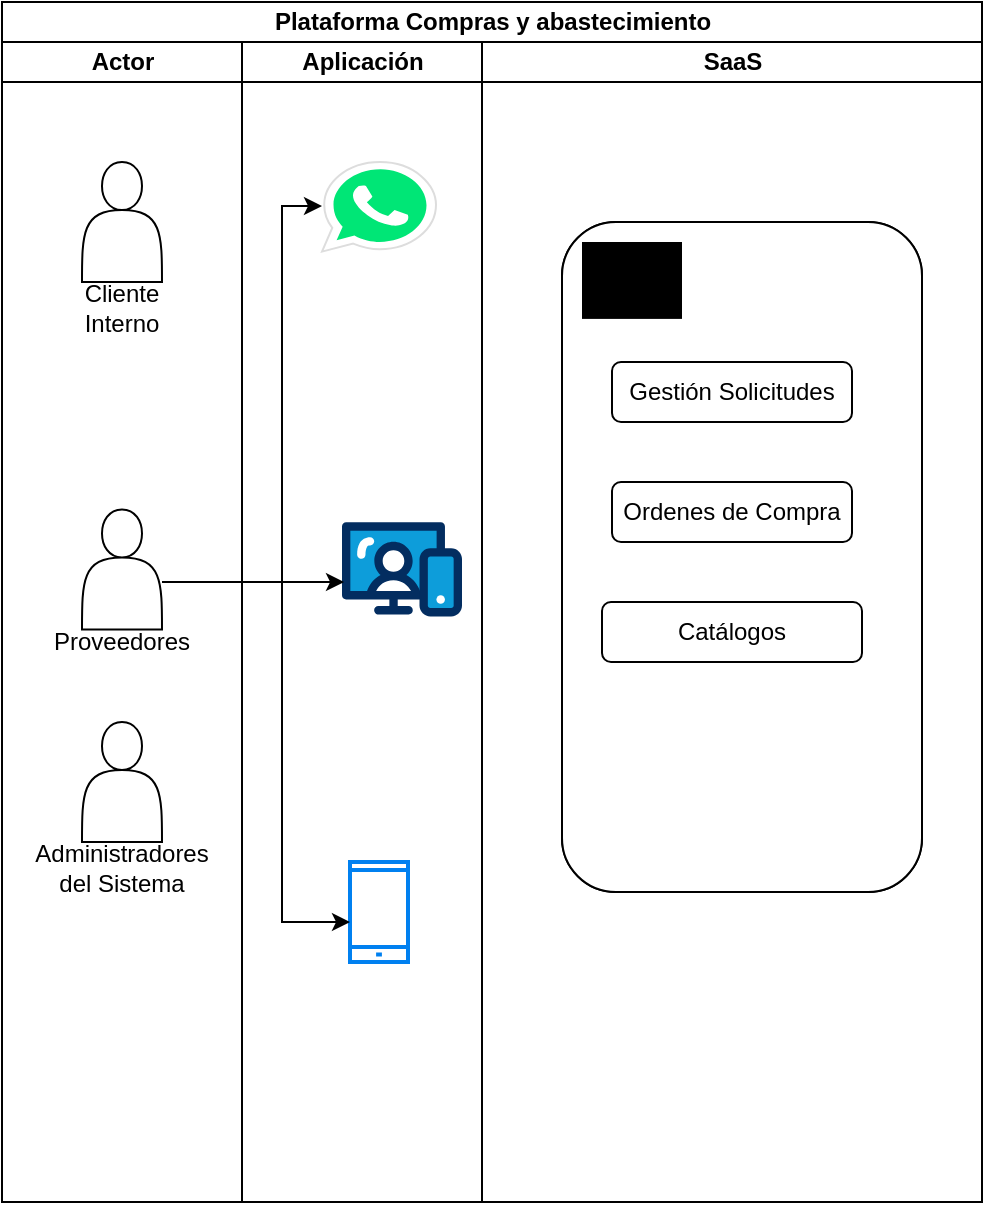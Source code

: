 <mxfile version="24.8.8">
  <diagram name="Page-1" id="_VkZlfbcH69sGK29IT94">
    <mxGraphModel dx="1674" dy="752" grid="1" gridSize="10" guides="1" tooltips="1" connect="1" arrows="1" fold="1" page="1" pageScale="1" pageWidth="827" pageHeight="1169" math="0" shadow="0">
      <root>
        <mxCell id="0" />
        <mxCell id="1" parent="0" />
        <mxCell id="QJOm7oPZ2gpyJdL4HzTK-1" value="Plataforma Compras y abastecimiento" style="swimlane;childLayout=stackLayout;resizeParent=1;resizeParentMax=0;startSize=20;html=1;" vertex="1" parent="1">
          <mxGeometry x="140" y="70" width="490" height="600" as="geometry" />
        </mxCell>
        <mxCell id="QJOm7oPZ2gpyJdL4HzTK-2" value="Actor" style="swimlane;startSize=20;html=1;" vertex="1" parent="QJOm7oPZ2gpyJdL4HzTK-1">
          <mxGeometry y="20" width="120" height="580" as="geometry" />
        </mxCell>
        <mxCell id="QJOm7oPZ2gpyJdL4HzTK-5" value="&lt;div&gt;&lt;br&gt;&lt;/div&gt;&lt;div&gt;&lt;br&gt;&lt;/div&gt;&lt;div&gt;&lt;br&gt;&lt;/div&gt;&lt;div&gt;&lt;br&gt;&lt;/div&gt;&lt;div&gt;&lt;br&gt;&lt;/div&gt;&lt;div&gt;&lt;br&gt;&lt;/div&gt;&lt;div&gt;Cliente Interno&lt;/div&gt;" style="shape=actor;whiteSpace=wrap;html=1;" vertex="1" parent="QJOm7oPZ2gpyJdL4HzTK-2">
          <mxGeometry x="40" y="60" width="40" height="60" as="geometry" />
        </mxCell>
        <mxCell id="QJOm7oPZ2gpyJdL4HzTK-7" value="&lt;div&gt;&lt;br&gt;&lt;/div&gt;&lt;div&gt;&lt;br&gt;&lt;/div&gt;&lt;div&gt;&lt;br&gt;&lt;/div&gt;&lt;div&gt;&lt;br&gt;&lt;/div&gt;&lt;div&gt;&lt;br&gt;&lt;/div&gt;&lt;div&gt;Proveedores&lt;/div&gt;" style="shape=actor;whiteSpace=wrap;html=1;" vertex="1" parent="QJOm7oPZ2gpyJdL4HzTK-2">
          <mxGeometry x="40" y="233.7" width="40" height="60" as="geometry" />
        </mxCell>
        <mxCell id="QJOm7oPZ2gpyJdL4HzTK-8" value="&lt;div&gt;&lt;br&gt;&lt;/div&gt;&lt;div&gt;&lt;br&gt;&lt;/div&gt;&lt;div&gt;&lt;br&gt;&lt;/div&gt;&lt;div&gt;&lt;br&gt;&lt;/div&gt;&lt;div&gt;&lt;br&gt;&lt;/div&gt;&lt;div&gt;&lt;br&gt;&lt;/div&gt;&lt;div&gt;Administradores del Sistema&lt;/div&gt;" style="shape=actor;whiteSpace=wrap;html=1;" vertex="1" parent="QJOm7oPZ2gpyJdL4HzTK-2">
          <mxGeometry x="40" y="340" width="40" height="60" as="geometry" />
        </mxCell>
        <mxCell id="QJOm7oPZ2gpyJdL4HzTK-3" value="Aplicación" style="swimlane;startSize=20;html=1;" vertex="1" parent="QJOm7oPZ2gpyJdL4HzTK-1">
          <mxGeometry x="120" y="20" width="120" height="580" as="geometry" />
        </mxCell>
        <mxCell id="QJOm7oPZ2gpyJdL4HzTK-9" value="" style="verticalLabelPosition=bottom;aspect=fixed;html=1;shape=mxgraph.salesforce.web;" vertex="1" parent="QJOm7oPZ2gpyJdL4HzTK-3">
          <mxGeometry x="50" y="240" width="60" height="47.4" as="geometry" />
        </mxCell>
        <mxCell id="QJOm7oPZ2gpyJdL4HzTK-10" value="" style="dashed=0;outlineConnect=0;html=1;align=center;labelPosition=center;verticalLabelPosition=bottom;verticalAlign=top;shape=mxgraph.weblogos.whatsapp;fillColor=#00E676;strokeColor=#dddddd" vertex="1" parent="QJOm7oPZ2gpyJdL4HzTK-3">
          <mxGeometry x="40" y="60" width="57" height="44.8" as="geometry" />
        </mxCell>
        <mxCell id="QJOm7oPZ2gpyJdL4HzTK-12" value="" style="html=1;verticalLabelPosition=bottom;align=center;labelBackgroundColor=#ffffff;verticalAlign=top;strokeWidth=2;strokeColor=#0080F0;shadow=0;dashed=0;shape=mxgraph.ios7.icons.smartphone;" vertex="1" parent="QJOm7oPZ2gpyJdL4HzTK-3">
          <mxGeometry x="54" y="410" width="29" height="50" as="geometry" />
        </mxCell>
        <mxCell id="QJOm7oPZ2gpyJdL4HzTK-4" value="SaaS" style="swimlane;startSize=20;html=1;" vertex="1" parent="QJOm7oPZ2gpyJdL4HzTK-1">
          <mxGeometry x="240" y="20" width="250" height="580" as="geometry" />
        </mxCell>
        <mxCell id="QJOm7oPZ2gpyJdL4HzTK-18" value="" style="rounded=1;whiteSpace=wrap;html=1;" vertex="1" parent="QJOm7oPZ2gpyJdL4HzTK-4">
          <mxGeometry x="40" y="90" width="180" height="335" as="geometry" />
        </mxCell>
        <mxCell id="QJOm7oPZ2gpyJdL4HzTK-19" value="" style="sketch=0;verticalLabelPosition=bottom;sketch=0;aspect=fixed;html=1;verticalAlign=top;strokeColor=none;fillColor=#000000;align=center;outlineConnect=0;pointerEvents=1;shape=mxgraph.citrix2.web_saas_apps;" vertex="1" parent="QJOm7oPZ2gpyJdL4HzTK-4">
          <mxGeometry x="50" y="100" width="50" height="38.45" as="geometry" />
        </mxCell>
        <mxCell id="QJOm7oPZ2gpyJdL4HzTK-20" value="Gestión Solicitudes" style="rounded=1;whiteSpace=wrap;html=1;" vertex="1" parent="QJOm7oPZ2gpyJdL4HzTK-4">
          <mxGeometry x="65" y="160" width="120" height="30" as="geometry" />
        </mxCell>
        <mxCell id="QJOm7oPZ2gpyJdL4HzTK-25" value="Ordenes de Compra" style="rounded=1;whiteSpace=wrap;html=1;" vertex="1" parent="QJOm7oPZ2gpyJdL4HzTK-4">
          <mxGeometry x="65" y="220" width="120" height="30" as="geometry" />
        </mxCell>
        <mxCell id="QJOm7oPZ2gpyJdL4HzTK-26" value="Catálogos" style="rounded=1;whiteSpace=wrap;html=1;" vertex="1" parent="QJOm7oPZ2gpyJdL4HzTK-4">
          <mxGeometry x="60" y="280" width="130" height="30" as="geometry" />
        </mxCell>
        <mxCell id="QJOm7oPZ2gpyJdL4HzTK-14" style="edgeStyle=orthogonalEdgeStyle;rounded=0;orthogonalLoop=1;jettySize=auto;html=1;entryX=0.017;entryY=0.634;entryDx=0;entryDy=0;entryPerimeter=0;" edge="1" parent="QJOm7oPZ2gpyJdL4HzTK-1" source="QJOm7oPZ2gpyJdL4HzTK-7" target="QJOm7oPZ2gpyJdL4HzTK-9">
          <mxGeometry relative="1" as="geometry">
            <Array as="points">
              <mxPoint x="100" y="290" />
              <mxPoint x="100" y="290" />
            </Array>
          </mxGeometry>
        </mxCell>
        <mxCell id="QJOm7oPZ2gpyJdL4HzTK-16" style="edgeStyle=orthogonalEdgeStyle;rounded=0;orthogonalLoop=1;jettySize=auto;html=1;entryX=0;entryY=0.6;entryDx=0;entryDy=0;entryPerimeter=0;" edge="1" parent="QJOm7oPZ2gpyJdL4HzTK-1" source="QJOm7oPZ2gpyJdL4HzTK-7" target="QJOm7oPZ2gpyJdL4HzTK-12">
          <mxGeometry relative="1" as="geometry">
            <Array as="points">
              <mxPoint x="140" y="290" />
              <mxPoint x="140" y="460" />
            </Array>
          </mxGeometry>
        </mxCell>
        <mxCell id="QJOm7oPZ2gpyJdL4HzTK-17" style="edgeStyle=orthogonalEdgeStyle;rounded=0;orthogonalLoop=1;jettySize=auto;html=1;" edge="1" parent="QJOm7oPZ2gpyJdL4HzTK-1" source="QJOm7oPZ2gpyJdL4HzTK-7" target="QJOm7oPZ2gpyJdL4HzTK-10">
          <mxGeometry relative="1" as="geometry">
            <mxPoint x="150" y="90" as="targetPoint" />
            <Array as="points">
              <mxPoint x="140" y="290" />
              <mxPoint x="140" y="102" />
            </Array>
          </mxGeometry>
        </mxCell>
        <mxCell id="QJOm7oPZ2gpyJdL4HzTK-27" value="SaaS" style="swimlane;startSize=20;html=1;" vertex="1" parent="1">
          <mxGeometry x="380" y="90" width="250" height="580" as="geometry" />
        </mxCell>
        <mxCell id="QJOm7oPZ2gpyJdL4HzTK-28" value="" style="rounded=1;whiteSpace=wrap;html=1;" vertex="1" parent="QJOm7oPZ2gpyJdL4HzTK-27">
          <mxGeometry x="40" y="90" width="180" height="335" as="geometry" />
        </mxCell>
        <mxCell id="QJOm7oPZ2gpyJdL4HzTK-29" value="" style="sketch=0;verticalLabelPosition=bottom;sketch=0;aspect=fixed;html=1;verticalAlign=top;strokeColor=none;fillColor=#000000;align=center;outlineConnect=0;pointerEvents=1;shape=mxgraph.citrix2.web_saas_apps;" vertex="1" parent="QJOm7oPZ2gpyJdL4HzTK-27">
          <mxGeometry x="50" y="100" width="50" height="38.45" as="geometry" />
        </mxCell>
        <mxCell id="QJOm7oPZ2gpyJdL4HzTK-30" value="Gestión Solicitudes" style="rounded=1;whiteSpace=wrap;html=1;" vertex="1" parent="QJOm7oPZ2gpyJdL4HzTK-27">
          <mxGeometry x="65" y="160" width="120" height="30" as="geometry" />
        </mxCell>
        <mxCell id="QJOm7oPZ2gpyJdL4HzTK-31" value="Ordenes de Compra" style="rounded=1;whiteSpace=wrap;html=1;" vertex="1" parent="QJOm7oPZ2gpyJdL4HzTK-27">
          <mxGeometry x="65" y="220" width="120" height="30" as="geometry" />
        </mxCell>
        <mxCell id="QJOm7oPZ2gpyJdL4HzTK-32" value="Catálogos" style="rounded=1;whiteSpace=wrap;html=1;" vertex="1" parent="QJOm7oPZ2gpyJdL4HzTK-27">
          <mxGeometry x="60" y="280" width="130" height="30" as="geometry" />
        </mxCell>
      </root>
    </mxGraphModel>
  </diagram>
</mxfile>
